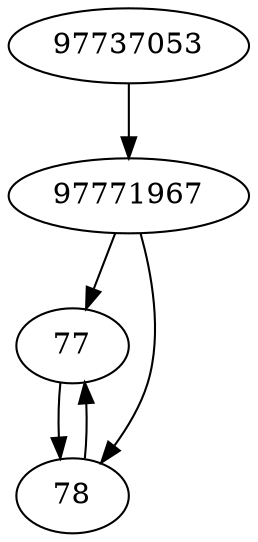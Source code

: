 strict digraph  {
97737053;
77;
78;
97771967;
97737053 -> 97771967;
77 -> 78;
78 -> 77;
97771967 -> 77;
97771967 -> 78;
}
